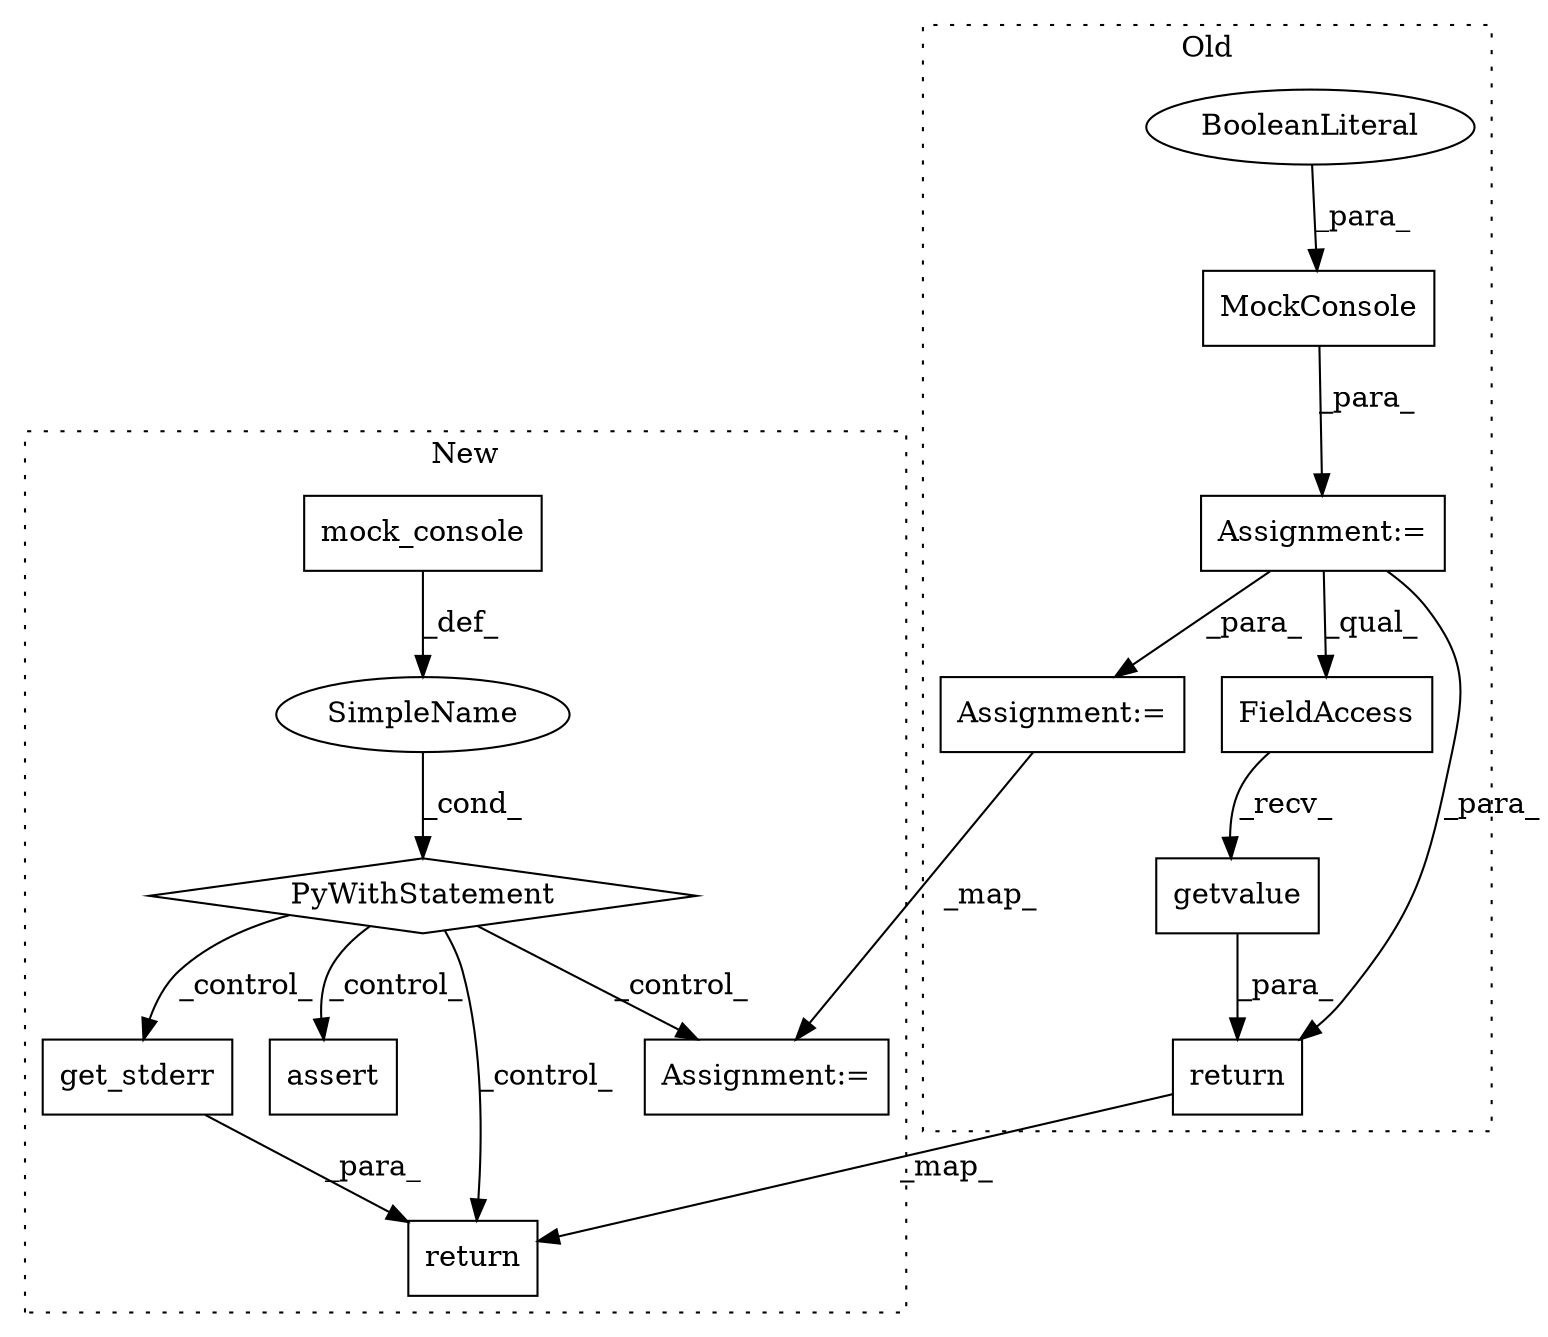 digraph G {
subgraph cluster0 {
1 [label="getvalue" a="32" s="4285" l="10" shape="box"];
3 [label="Assignment:=" a="7" s="3669" l="1" shape="box"];
4 [label="FieldAccess" a="22" s="4270" l="14" shape="box"];
5 [label="MockConsole" a="32" s="3670,3687" l="12,1" shape="box"];
6 [label="BooleanLiteral" a="9" s="3682" l="5" shape="ellipse"];
11 [label="Assignment:=" a="7" s="3787" l="1" shape="box"];
14 [label="return" a="41" s="4229" l="12" shape="box"];
label = "Old";
style="dotted";
}
subgraph cluster1 {
2 [label="PyWithStatement" a="104" s="3815,3868" l="10,2" shape="diamond"];
7 [label="mock_console" a="32" s="3825,3867" l="13,1" shape="box"];
8 [label="SimpleName" a="42" s="" l="" shape="ellipse"];
9 [label="get_stderr" a="32" s="4391" l="12" shape="box"];
10 [label="Assignment:=" a="7" s="3887" l="1" shape="box"];
12 [label="assert" a="6" s="4294" l="7" shape="box"];
13 [label="return" a="41" s="4335" l="14" shape="box"];
label = "New";
style="dotted";
}
1 -> 14 [label="_para_"];
2 -> 10 [label="_control_"];
2 -> 9 [label="_control_"];
2 -> 13 [label="_control_"];
2 -> 12 [label="_control_"];
3 -> 14 [label="_para_"];
3 -> 4 [label="_qual_"];
3 -> 11 [label="_para_"];
4 -> 1 [label="_recv_"];
5 -> 3 [label="_para_"];
6 -> 5 [label="_para_"];
7 -> 8 [label="_def_"];
8 -> 2 [label="_cond_"];
9 -> 13 [label="_para_"];
11 -> 10 [label="_map_"];
14 -> 13 [label="_map_"];
}